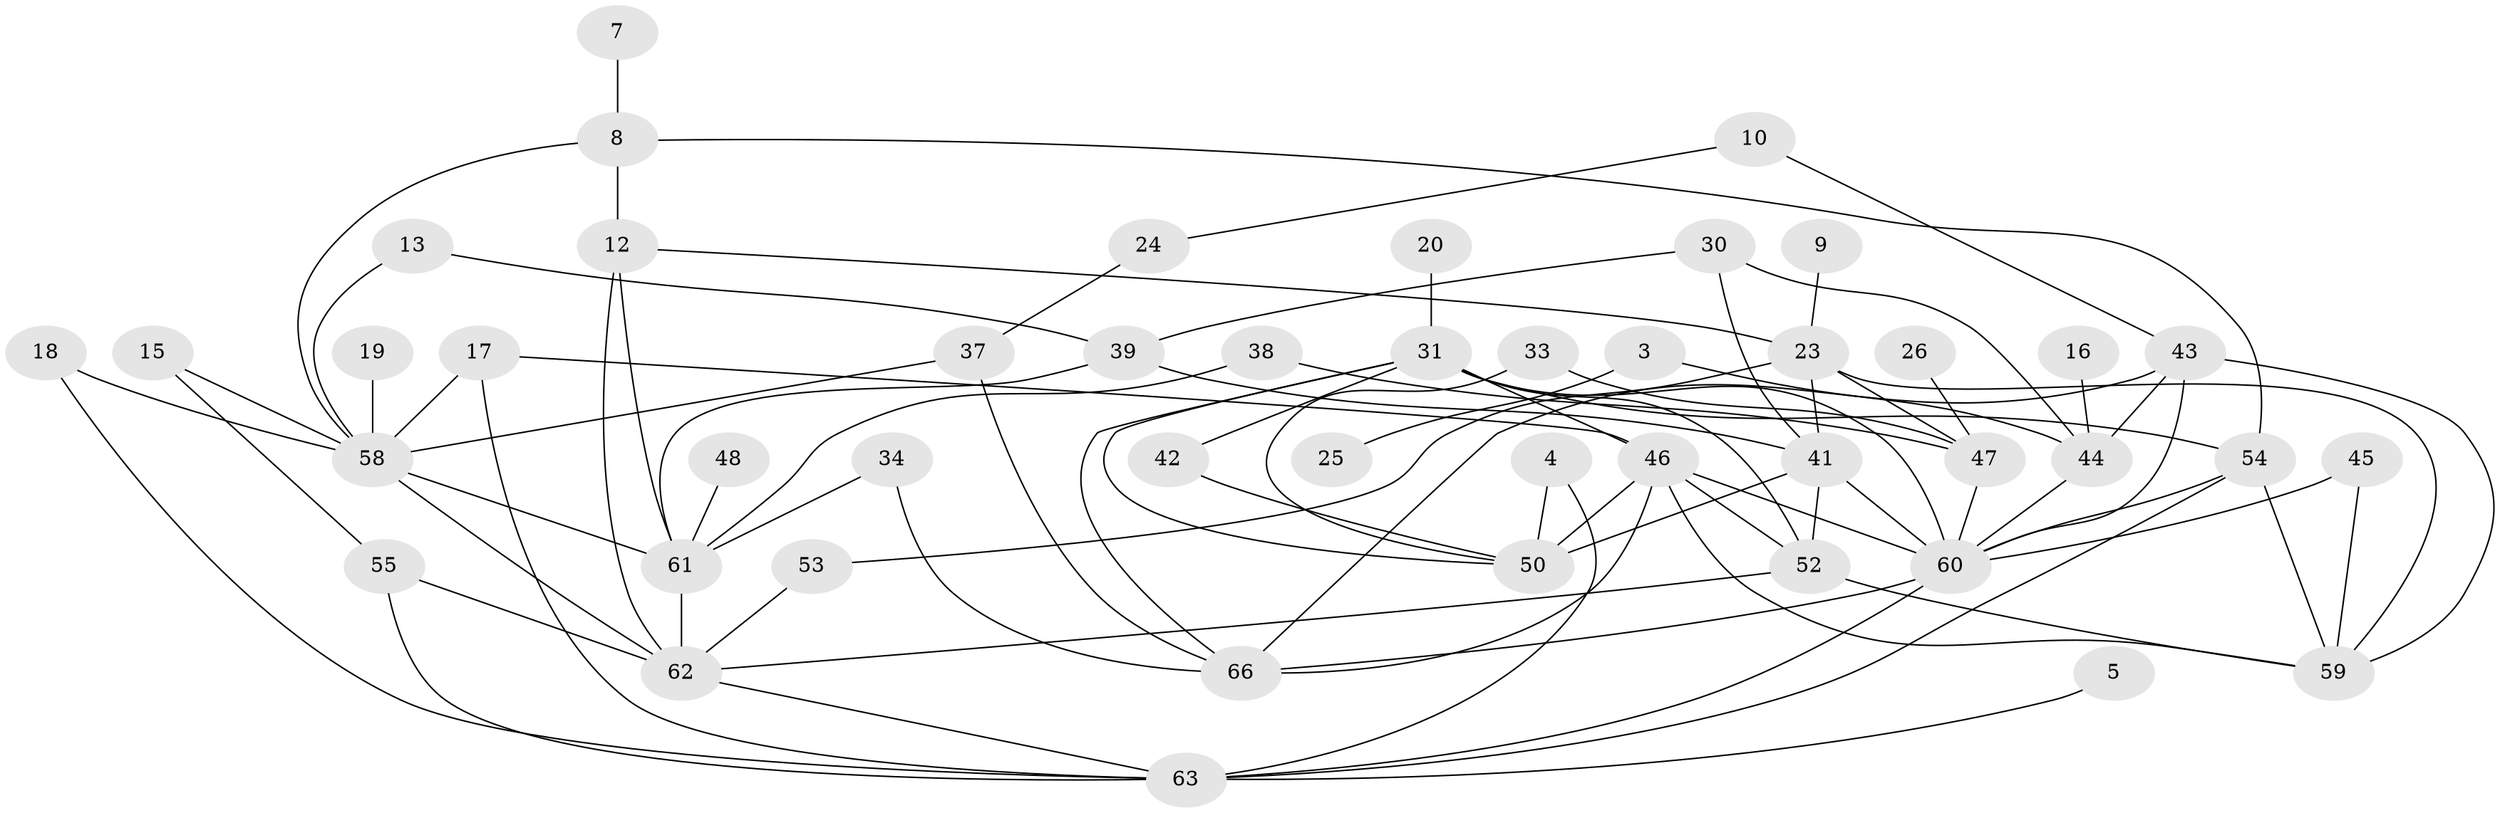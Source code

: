 // original degree distribution, {2: 0.2803030303030303, 3: 0.1893939393939394, 4: 0.08333333333333333, 1: 0.19696969696969696, 0: 0.13636363636363635, 7: 0.007575757575757576, 5: 0.07575757575757576, 6: 0.007575757575757576, 8: 0.022727272727272728}
// Generated by graph-tools (version 1.1) at 2025/25/03/09/25 03:25:16]
// undirected, 46 vertices, 85 edges
graph export_dot {
graph [start="1"]
  node [color=gray90,style=filled];
  3;
  4;
  5;
  7;
  8;
  9;
  10;
  12;
  13;
  15;
  16;
  17;
  18;
  19;
  20;
  23;
  24;
  25;
  26;
  30;
  31;
  33;
  34;
  37;
  38;
  39;
  41;
  42;
  43;
  44;
  45;
  46;
  47;
  48;
  50;
  52;
  53;
  54;
  55;
  58;
  59;
  60;
  61;
  62;
  63;
  66;
  3 -- 25 [weight=1.0];
  3 -- 44 [weight=1.0];
  4 -- 50 [weight=1.0];
  4 -- 63 [weight=1.0];
  5 -- 63 [weight=1.0];
  7 -- 8 [weight=1.0];
  8 -- 12 [weight=1.0];
  8 -- 54 [weight=1.0];
  8 -- 58 [weight=1.0];
  9 -- 23 [weight=1.0];
  10 -- 24 [weight=1.0];
  10 -- 43 [weight=1.0];
  12 -- 23 [weight=1.0];
  12 -- 61 [weight=1.0];
  12 -- 62 [weight=1.0];
  13 -- 39 [weight=1.0];
  13 -- 58 [weight=1.0];
  15 -- 55 [weight=1.0];
  15 -- 58 [weight=1.0];
  16 -- 44 [weight=1.0];
  17 -- 46 [weight=1.0];
  17 -- 58 [weight=1.0];
  17 -- 63 [weight=1.0];
  18 -- 58 [weight=1.0];
  18 -- 63 [weight=1.0];
  19 -- 58 [weight=1.0];
  20 -- 31 [weight=1.0];
  23 -- 41 [weight=1.0];
  23 -- 47 [weight=1.0];
  23 -- 53 [weight=1.0];
  23 -- 59 [weight=1.0];
  24 -- 37 [weight=1.0];
  26 -- 47 [weight=1.0];
  30 -- 39 [weight=1.0];
  30 -- 41 [weight=1.0];
  30 -- 44 [weight=1.0];
  31 -- 42 [weight=1.0];
  31 -- 46 [weight=1.0];
  31 -- 50 [weight=1.0];
  31 -- 52 [weight=1.0];
  31 -- 54 [weight=2.0];
  31 -- 60 [weight=1.0];
  31 -- 66 [weight=1.0];
  33 -- 47 [weight=1.0];
  33 -- 50 [weight=1.0];
  34 -- 61 [weight=1.0];
  34 -- 66 [weight=1.0];
  37 -- 58 [weight=1.0];
  37 -- 66 [weight=1.0];
  38 -- 47 [weight=1.0];
  38 -- 61 [weight=1.0];
  39 -- 41 [weight=1.0];
  39 -- 61 [weight=1.0];
  41 -- 50 [weight=1.0];
  41 -- 52 [weight=1.0];
  41 -- 60 [weight=1.0];
  42 -- 50 [weight=1.0];
  43 -- 44 [weight=1.0];
  43 -- 59 [weight=1.0];
  43 -- 60 [weight=2.0];
  43 -- 66 [weight=1.0];
  44 -- 60 [weight=1.0];
  45 -- 59 [weight=1.0];
  45 -- 60 [weight=1.0];
  46 -- 50 [weight=1.0];
  46 -- 52 [weight=1.0];
  46 -- 59 [weight=1.0];
  46 -- 60 [weight=1.0];
  46 -- 66 [weight=1.0];
  47 -- 60 [weight=1.0];
  48 -- 61 [weight=1.0];
  52 -- 59 [weight=1.0];
  52 -- 62 [weight=1.0];
  53 -- 62 [weight=1.0];
  54 -- 59 [weight=1.0];
  54 -- 60 [weight=1.0];
  54 -- 63 [weight=1.0];
  55 -- 62 [weight=1.0];
  55 -- 63 [weight=1.0];
  58 -- 61 [weight=1.0];
  58 -- 62 [weight=1.0];
  60 -- 63 [weight=1.0];
  60 -- 66 [weight=1.0];
  61 -- 62 [weight=1.0];
  62 -- 63 [weight=1.0];
}
